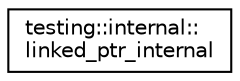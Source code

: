 digraph "Graphical Class Hierarchy"
{
  edge [fontname="Helvetica",fontsize="10",labelfontname="Helvetica",labelfontsize="10"];
  node [fontname="Helvetica",fontsize="10",shape=record];
  rankdir="LR";
  Node0 [label="testing::internal::\llinked_ptr_internal",height=0.2,width=0.4,color="black", fillcolor="white", style="filled",URL="$classtesting_1_1internal_1_1linked__ptr__internal.html"];
}
